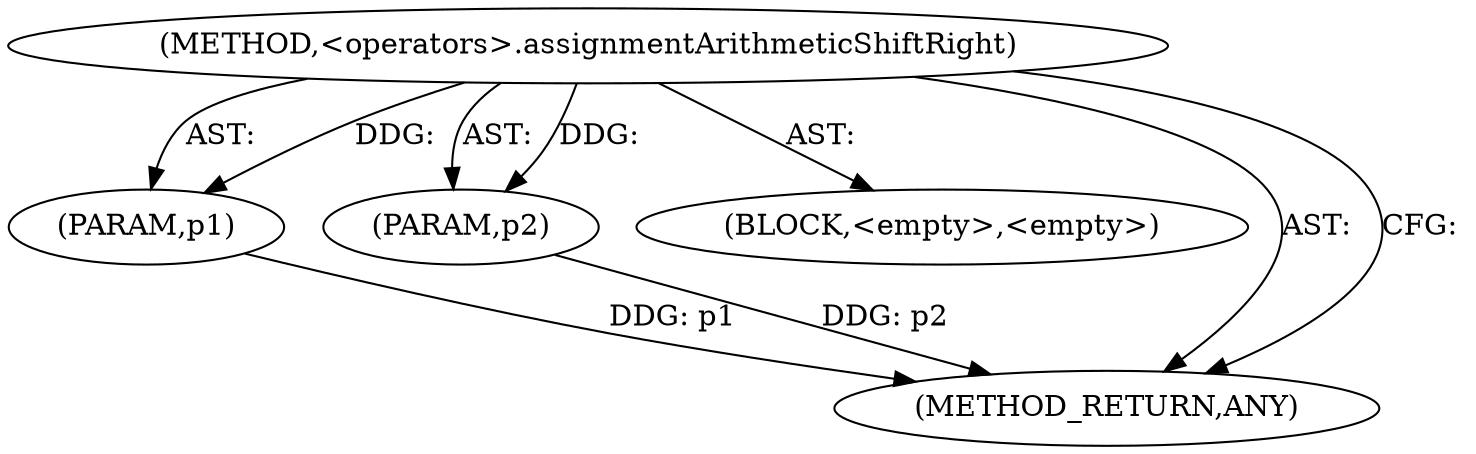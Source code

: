 digraph "&lt;operators&gt;.assignmentArithmeticShiftRight" {  
"111669149747" [label = <(METHOD,&lt;operators&gt;.assignmentArithmeticShiftRight)> ]
"115964117089" [label = <(PARAM,p1)> ]
"115964117090" [label = <(PARAM,p2)> ]
"25769804063" [label = <(BLOCK,&lt;empty&gt;,&lt;empty&gt;)> ]
"128849018931" [label = <(METHOD_RETURN,ANY)> ]
  "111669149747" -> "115964117089"  [ label = "AST: "] 
  "111669149747" -> "25769804063"  [ label = "AST: "] 
  "111669149747" -> "115964117090"  [ label = "AST: "] 
  "111669149747" -> "128849018931"  [ label = "AST: "] 
  "111669149747" -> "128849018931"  [ label = "CFG: "] 
  "115964117089" -> "128849018931"  [ label = "DDG: p1"] 
  "115964117090" -> "128849018931"  [ label = "DDG: p2"] 
  "111669149747" -> "115964117089"  [ label = "DDG: "] 
  "111669149747" -> "115964117090"  [ label = "DDG: "] 
}

